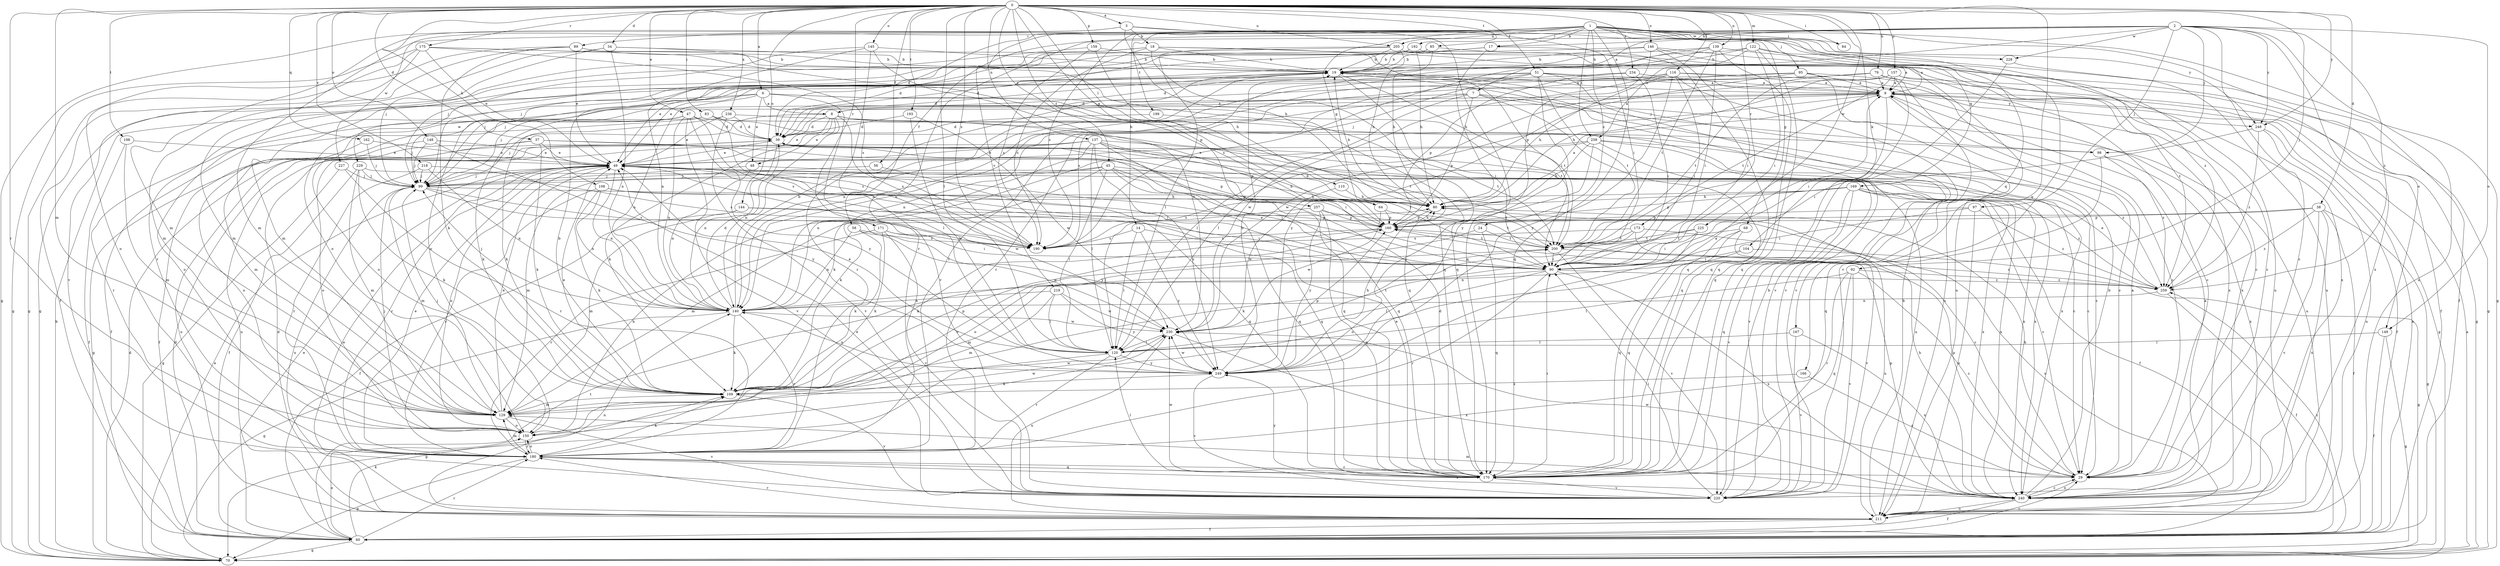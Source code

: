 strict digraph  {
0;
1;
2;
3;
6;
7;
8;
9;
14;
17;
18;
19;
24;
29;
34;
37;
38;
39;
45;
47;
48;
49;
51;
56;
58;
60;
64;
68;
70;
79;
80;
83;
84;
85;
89;
90;
92;
95;
97;
98;
99;
104;
108;
109;
110;
116;
120;
122;
129;
137;
139;
140;
144;
145;
146;
148;
149;
150;
157;
159;
160;
162;
166;
167;
169;
170;
171;
173;
175;
180;
190;
192;
193;
198;
199;
200;
205;
211;
218;
219;
220;
225;
227;
228;
229;
230;
234;
236;
240;
248;
249;
257;
258;
259;
0 -> 3  [label=a];
0 -> 6  [label=a];
0 -> 34  [label=d];
0 -> 37  [label=d];
0 -> 38  [label=d];
0 -> 45  [label=e];
0 -> 47  [label=e];
0 -> 51  [label=f];
0 -> 56  [label=f];
0 -> 64  [label=g];
0 -> 79  [label=h];
0 -> 83  [label=i];
0 -> 84  [label=i];
0 -> 92  [label=j];
0 -> 104  [label=k];
0 -> 108  [label=k];
0 -> 110  [label=l];
0 -> 116  [label=l];
0 -> 120  [label=l];
0 -> 122  [label=m];
0 -> 129  [label=m];
0 -> 137  [label=n];
0 -> 139  [label=n];
0 -> 144  [label=o];
0 -> 145  [label=o];
0 -> 146  [label=o];
0 -> 148  [label=o];
0 -> 157  [label=p];
0 -> 159  [label=p];
0 -> 162  [label=q];
0 -> 166  [label=q];
0 -> 171  [label=r];
0 -> 173  [label=r];
0 -> 175  [label=r];
0 -> 180  [label=r];
0 -> 190  [label=s];
0 -> 192  [label=t];
0 -> 193  [label=t];
0 -> 198  [label=t];
0 -> 205  [label=u];
0 -> 218  [label=v];
0 -> 225  [label=w];
0 -> 234  [label=x];
0 -> 236  [label=x];
0 -> 248  [label=y];
0 -> 257  [label=z];
1 -> 14  [label=b];
1 -> 17  [label=b];
1 -> 24  [label=c];
1 -> 39  [label=d];
1 -> 64  [label=g];
1 -> 68  [label=g];
1 -> 70  [label=g];
1 -> 84  [label=i];
1 -> 85  [label=i];
1 -> 89  [label=i];
1 -> 95  [label=j];
1 -> 149  [label=o];
1 -> 167  [label=q];
1 -> 169  [label=q];
1 -> 170  [label=q];
1 -> 190  [label=s];
1 -> 199  [label=t];
1 -> 205  [label=u];
1 -> 219  [label=v];
1 -> 220  [label=v];
1 -> 227  [label=w];
1 -> 228  [label=w];
1 -> 248  [label=y];
1 -> 258  [label=z];
2 -> 7  [label=a];
2 -> 17  [label=b];
2 -> 29  [label=c];
2 -> 58  [label=f];
2 -> 97  [label=j];
2 -> 98  [label=j];
2 -> 129  [label=m];
2 -> 149  [label=o];
2 -> 180  [label=r];
2 -> 211  [label=u];
2 -> 228  [label=w];
2 -> 240  [label=x];
2 -> 248  [label=y];
2 -> 258  [label=z];
2 -> 259  [label=z];
3 -> 18  [label=b];
3 -> 70  [label=g];
3 -> 80  [label=h];
3 -> 90  [label=i];
3 -> 129  [label=m];
3 -> 170  [label=q];
3 -> 259  [label=z];
6 -> 8  [label=a];
6 -> 48  [label=e];
6 -> 120  [label=l];
6 -> 140  [label=n];
6 -> 150  [label=o];
6 -> 170  [label=q];
6 -> 200  [label=t];
6 -> 229  [label=w];
7 -> 8  [label=a];
7 -> 98  [label=j];
7 -> 120  [label=l];
7 -> 140  [label=n];
7 -> 160  [label=p];
7 -> 170  [label=q];
7 -> 211  [label=u];
8 -> 39  [label=d];
8 -> 48  [label=e];
8 -> 49  [label=e];
8 -> 98  [label=j];
8 -> 99  [label=j];
8 -> 109  [label=k];
8 -> 140  [label=n];
8 -> 160  [label=p];
8 -> 190  [label=s];
9 -> 8  [label=a];
9 -> 29  [label=c];
9 -> 70  [label=g];
9 -> 90  [label=i];
9 -> 99  [label=j];
9 -> 120  [label=l];
9 -> 150  [label=o];
9 -> 248  [label=y];
14 -> 90  [label=i];
14 -> 120  [label=l];
14 -> 190  [label=s];
14 -> 249  [label=y];
17 -> 19  [label=b];
17 -> 39  [label=d];
17 -> 80  [label=h];
17 -> 170  [label=q];
18 -> 19  [label=b];
18 -> 70  [label=g];
18 -> 90  [label=i];
18 -> 170  [label=q];
18 -> 180  [label=r];
18 -> 190  [label=s];
18 -> 259  [label=z];
19 -> 9  [label=a];
19 -> 39  [label=d];
19 -> 90  [label=i];
19 -> 180  [label=r];
19 -> 200  [label=t];
24 -> 150  [label=o];
24 -> 170  [label=q];
24 -> 200  [label=t];
29 -> 9  [label=a];
29 -> 80  [label=h];
29 -> 160  [label=p];
29 -> 230  [label=w];
29 -> 240  [label=x];
34 -> 19  [label=b];
34 -> 99  [label=j];
34 -> 140  [label=n];
34 -> 170  [label=q];
34 -> 220  [label=v];
37 -> 49  [label=e];
37 -> 70  [label=g];
37 -> 90  [label=i];
37 -> 109  [label=k];
37 -> 160  [label=p];
37 -> 211  [label=u];
38 -> 60  [label=f];
38 -> 70  [label=g];
38 -> 129  [label=m];
38 -> 160  [label=p];
38 -> 220  [label=v];
38 -> 240  [label=x];
38 -> 259  [label=z];
39 -> 49  [label=e];
39 -> 140  [label=n];
39 -> 170  [label=q];
39 -> 240  [label=x];
39 -> 259  [label=z];
45 -> 80  [label=h];
45 -> 90  [label=i];
45 -> 99  [label=j];
45 -> 109  [label=k];
45 -> 120  [label=l];
45 -> 129  [label=m];
45 -> 160  [label=p];
45 -> 170  [label=q];
47 -> 29  [label=c];
47 -> 39  [label=d];
47 -> 109  [label=k];
47 -> 129  [label=m];
47 -> 140  [label=n];
47 -> 180  [label=r];
47 -> 190  [label=s];
47 -> 220  [label=v];
47 -> 249  [label=y];
48 -> 99  [label=j];
48 -> 140  [label=n];
48 -> 240  [label=x];
49 -> 99  [label=j];
49 -> 140  [label=n];
49 -> 150  [label=o];
49 -> 170  [label=q];
49 -> 180  [label=r];
49 -> 230  [label=w];
49 -> 240  [label=x];
51 -> 9  [label=a];
51 -> 99  [label=j];
51 -> 140  [label=n];
51 -> 180  [label=r];
51 -> 190  [label=s];
51 -> 200  [label=t];
51 -> 220  [label=v];
51 -> 240  [label=x];
51 -> 249  [label=y];
56 -> 99  [label=j];
56 -> 170  [label=q];
58 -> 109  [label=k];
58 -> 140  [label=n];
58 -> 190  [label=s];
58 -> 230  [label=w];
60 -> 9  [label=a];
60 -> 29  [label=c];
60 -> 39  [label=d];
60 -> 49  [label=e];
60 -> 70  [label=g];
60 -> 109  [label=k];
60 -> 150  [label=o];
60 -> 180  [label=r];
60 -> 200  [label=t];
60 -> 259  [label=z];
64 -> 160  [label=p];
64 -> 200  [label=t];
64 -> 230  [label=w];
68 -> 150  [label=o];
68 -> 170  [label=q];
68 -> 200  [label=t];
68 -> 211  [label=u];
70 -> 9  [label=a];
70 -> 19  [label=b];
70 -> 39  [label=d];
70 -> 49  [label=e];
79 -> 9  [label=a];
79 -> 39  [label=d];
79 -> 49  [label=e];
79 -> 70  [label=g];
79 -> 170  [label=q];
79 -> 200  [label=t];
79 -> 220  [label=v];
80 -> 9  [label=a];
80 -> 19  [label=b];
80 -> 39  [label=d];
80 -> 160  [label=p];
83 -> 39  [label=d];
83 -> 60  [label=f];
83 -> 99  [label=j];
83 -> 190  [label=s];
83 -> 200  [label=t];
85 -> 19  [label=b];
85 -> 29  [label=c];
85 -> 39  [label=d];
85 -> 80  [label=h];
89 -> 9  [label=a];
89 -> 19  [label=b];
89 -> 49  [label=e];
89 -> 60  [label=f];
89 -> 70  [label=g];
89 -> 109  [label=k];
90 -> 49  [label=e];
90 -> 120  [label=l];
90 -> 129  [label=m];
90 -> 180  [label=r];
90 -> 240  [label=x];
90 -> 259  [label=z];
92 -> 29  [label=c];
92 -> 120  [label=l];
92 -> 170  [label=q];
92 -> 180  [label=r];
92 -> 220  [label=v];
92 -> 259  [label=z];
95 -> 9  [label=a];
95 -> 29  [label=c];
95 -> 99  [label=j];
95 -> 140  [label=n];
95 -> 211  [label=u];
95 -> 249  [label=y];
97 -> 90  [label=i];
97 -> 160  [label=p];
97 -> 211  [label=u];
97 -> 259  [label=z];
98 -> 170  [label=q];
98 -> 240  [label=x];
98 -> 259  [label=z];
99 -> 80  [label=h];
99 -> 129  [label=m];
99 -> 190  [label=s];
99 -> 211  [label=u];
99 -> 249  [label=y];
104 -> 70  [label=g];
104 -> 90  [label=i];
104 -> 140  [label=n];
108 -> 80  [label=h];
108 -> 109  [label=k];
108 -> 140  [label=n];
108 -> 180  [label=r];
108 -> 200  [label=t];
109 -> 19  [label=b];
109 -> 49  [label=e];
109 -> 129  [label=m];
109 -> 160  [label=p];
109 -> 220  [label=v];
109 -> 230  [label=w];
110 -> 80  [label=h];
110 -> 230  [label=w];
116 -> 9  [label=a];
116 -> 80  [label=h];
116 -> 90  [label=i];
116 -> 140  [label=n];
116 -> 220  [label=v];
116 -> 230  [label=w];
116 -> 240  [label=x];
116 -> 249  [label=y];
120 -> 49  [label=e];
120 -> 70  [label=g];
120 -> 180  [label=r];
120 -> 249  [label=y];
122 -> 9  [label=a];
122 -> 19  [label=b];
122 -> 60  [label=f];
122 -> 90  [label=i];
122 -> 150  [label=o];
122 -> 170  [label=q];
122 -> 190  [label=s];
129 -> 49  [label=e];
129 -> 99  [label=j];
129 -> 150  [label=o];
129 -> 220  [label=v];
129 -> 230  [label=w];
137 -> 29  [label=c];
137 -> 49  [label=e];
137 -> 90  [label=i];
137 -> 120  [label=l];
137 -> 140  [label=n];
137 -> 150  [label=o];
137 -> 170  [label=q];
137 -> 211  [label=u];
137 -> 240  [label=x];
137 -> 249  [label=y];
139 -> 19  [label=b];
139 -> 39  [label=d];
139 -> 90  [label=i];
139 -> 170  [label=q];
139 -> 180  [label=r];
139 -> 200  [label=t];
139 -> 211  [label=u];
140 -> 19  [label=b];
140 -> 39  [label=d];
140 -> 70  [label=g];
140 -> 99  [label=j];
140 -> 109  [label=k];
140 -> 180  [label=r];
140 -> 230  [label=w];
144 -> 60  [label=f];
144 -> 90  [label=i];
144 -> 129  [label=m];
144 -> 160  [label=p];
145 -> 19  [label=b];
145 -> 99  [label=j];
145 -> 140  [label=n];
145 -> 220  [label=v];
145 -> 230  [label=w];
146 -> 19  [label=b];
146 -> 29  [label=c];
146 -> 90  [label=i];
146 -> 99  [label=j];
146 -> 160  [label=p];
146 -> 240  [label=x];
148 -> 49  [label=e];
148 -> 60  [label=f];
148 -> 99  [label=j];
148 -> 249  [label=y];
149 -> 60  [label=f];
149 -> 70  [label=g];
149 -> 120  [label=l];
150 -> 80  [label=h];
150 -> 99  [label=j];
150 -> 180  [label=r];
157 -> 9  [label=a];
157 -> 29  [label=c];
157 -> 60  [label=f];
157 -> 80  [label=h];
157 -> 200  [label=t];
157 -> 230  [label=w];
159 -> 19  [label=b];
159 -> 80  [label=h];
159 -> 129  [label=m];
159 -> 190  [label=s];
160 -> 80  [label=h];
160 -> 109  [label=k];
160 -> 190  [label=s];
160 -> 200  [label=t];
162 -> 49  [label=e];
162 -> 99  [label=j];
162 -> 150  [label=o];
166 -> 29  [label=c];
166 -> 109  [label=k];
167 -> 120  [label=l];
167 -> 220  [label=v];
167 -> 240  [label=x];
169 -> 29  [label=c];
169 -> 60  [label=f];
169 -> 80  [label=h];
169 -> 160  [label=p];
169 -> 170  [label=q];
169 -> 190  [label=s];
169 -> 220  [label=v];
169 -> 259  [label=z];
170 -> 39  [label=d];
170 -> 49  [label=e];
170 -> 90  [label=i];
170 -> 120  [label=l];
170 -> 220  [label=v];
170 -> 230  [label=w];
170 -> 249  [label=y];
171 -> 90  [label=i];
171 -> 109  [label=k];
171 -> 180  [label=r];
171 -> 190  [label=s];
171 -> 220  [label=v];
173 -> 150  [label=o];
173 -> 190  [label=s];
173 -> 200  [label=t];
173 -> 211  [label=u];
173 -> 220  [label=v];
175 -> 19  [label=b];
175 -> 49  [label=e];
175 -> 70  [label=g];
175 -> 129  [label=m];
175 -> 150  [label=o];
175 -> 160  [label=p];
175 -> 190  [label=s];
180 -> 29  [label=c];
180 -> 49  [label=e];
180 -> 70  [label=g];
180 -> 109  [label=k];
180 -> 129  [label=m];
180 -> 150  [label=o];
180 -> 170  [label=q];
180 -> 240  [label=x];
192 -> 19  [label=b];
192 -> 80  [label=h];
192 -> 129  [label=m];
192 -> 211  [label=u];
193 -> 39  [label=d];
193 -> 120  [label=l];
193 -> 230  [label=w];
198 -> 49  [label=e];
198 -> 60  [label=f];
198 -> 129  [label=m];
199 -> 39  [label=d];
199 -> 200  [label=t];
200 -> 90  [label=i];
200 -> 220  [label=v];
200 -> 259  [label=z];
205 -> 19  [label=b];
205 -> 70  [label=g];
205 -> 80  [label=h];
205 -> 120  [label=l];
205 -> 150  [label=o];
211 -> 19  [label=b];
211 -> 39  [label=d];
211 -> 49  [label=e];
211 -> 60  [label=f];
211 -> 140  [label=n];
211 -> 180  [label=r];
218 -> 99  [label=j];
218 -> 140  [label=n];
218 -> 180  [label=r];
218 -> 190  [label=s];
219 -> 120  [label=l];
219 -> 129  [label=m];
219 -> 140  [label=n];
219 -> 230  [label=w];
219 -> 249  [label=y];
220 -> 19  [label=b];
220 -> 49  [label=e];
220 -> 90  [label=i];
225 -> 90  [label=i];
225 -> 109  [label=k];
225 -> 170  [label=q];
225 -> 200  [label=t];
227 -> 70  [label=g];
227 -> 99  [label=j];
227 -> 180  [label=r];
228 -> 170  [label=q];
228 -> 211  [label=u];
229 -> 60  [label=f];
229 -> 90  [label=i];
229 -> 99  [label=j];
229 -> 109  [label=k];
229 -> 129  [label=m];
230 -> 120  [label=l];
230 -> 200  [label=t];
230 -> 211  [label=u];
230 -> 240  [label=x];
234 -> 9  [label=a];
234 -> 49  [label=e];
234 -> 90  [label=i];
234 -> 160  [label=p];
236 -> 39  [label=d];
236 -> 49  [label=e];
236 -> 109  [label=k];
236 -> 220  [label=v];
236 -> 240  [label=x];
240 -> 9  [label=a];
240 -> 19  [label=b];
240 -> 29  [label=c];
240 -> 60  [label=f];
240 -> 80  [label=h];
240 -> 129  [label=m];
240 -> 160  [label=p];
240 -> 211  [label=u];
248 -> 60  [label=f];
248 -> 90  [label=i];
248 -> 211  [label=u];
248 -> 259  [label=z];
249 -> 9  [label=a];
249 -> 19  [label=b];
249 -> 80  [label=h];
249 -> 109  [label=k];
249 -> 140  [label=n];
249 -> 160  [label=p];
249 -> 220  [label=v];
249 -> 230  [label=w];
257 -> 29  [label=c];
257 -> 120  [label=l];
257 -> 160  [label=p];
257 -> 170  [label=q];
257 -> 249  [label=y];
258 -> 29  [label=c];
258 -> 49  [label=e];
258 -> 80  [label=h];
258 -> 109  [label=k];
258 -> 211  [label=u];
258 -> 220  [label=v];
258 -> 249  [label=y];
259 -> 49  [label=e];
259 -> 60  [label=f];
259 -> 140  [label=n];
}
